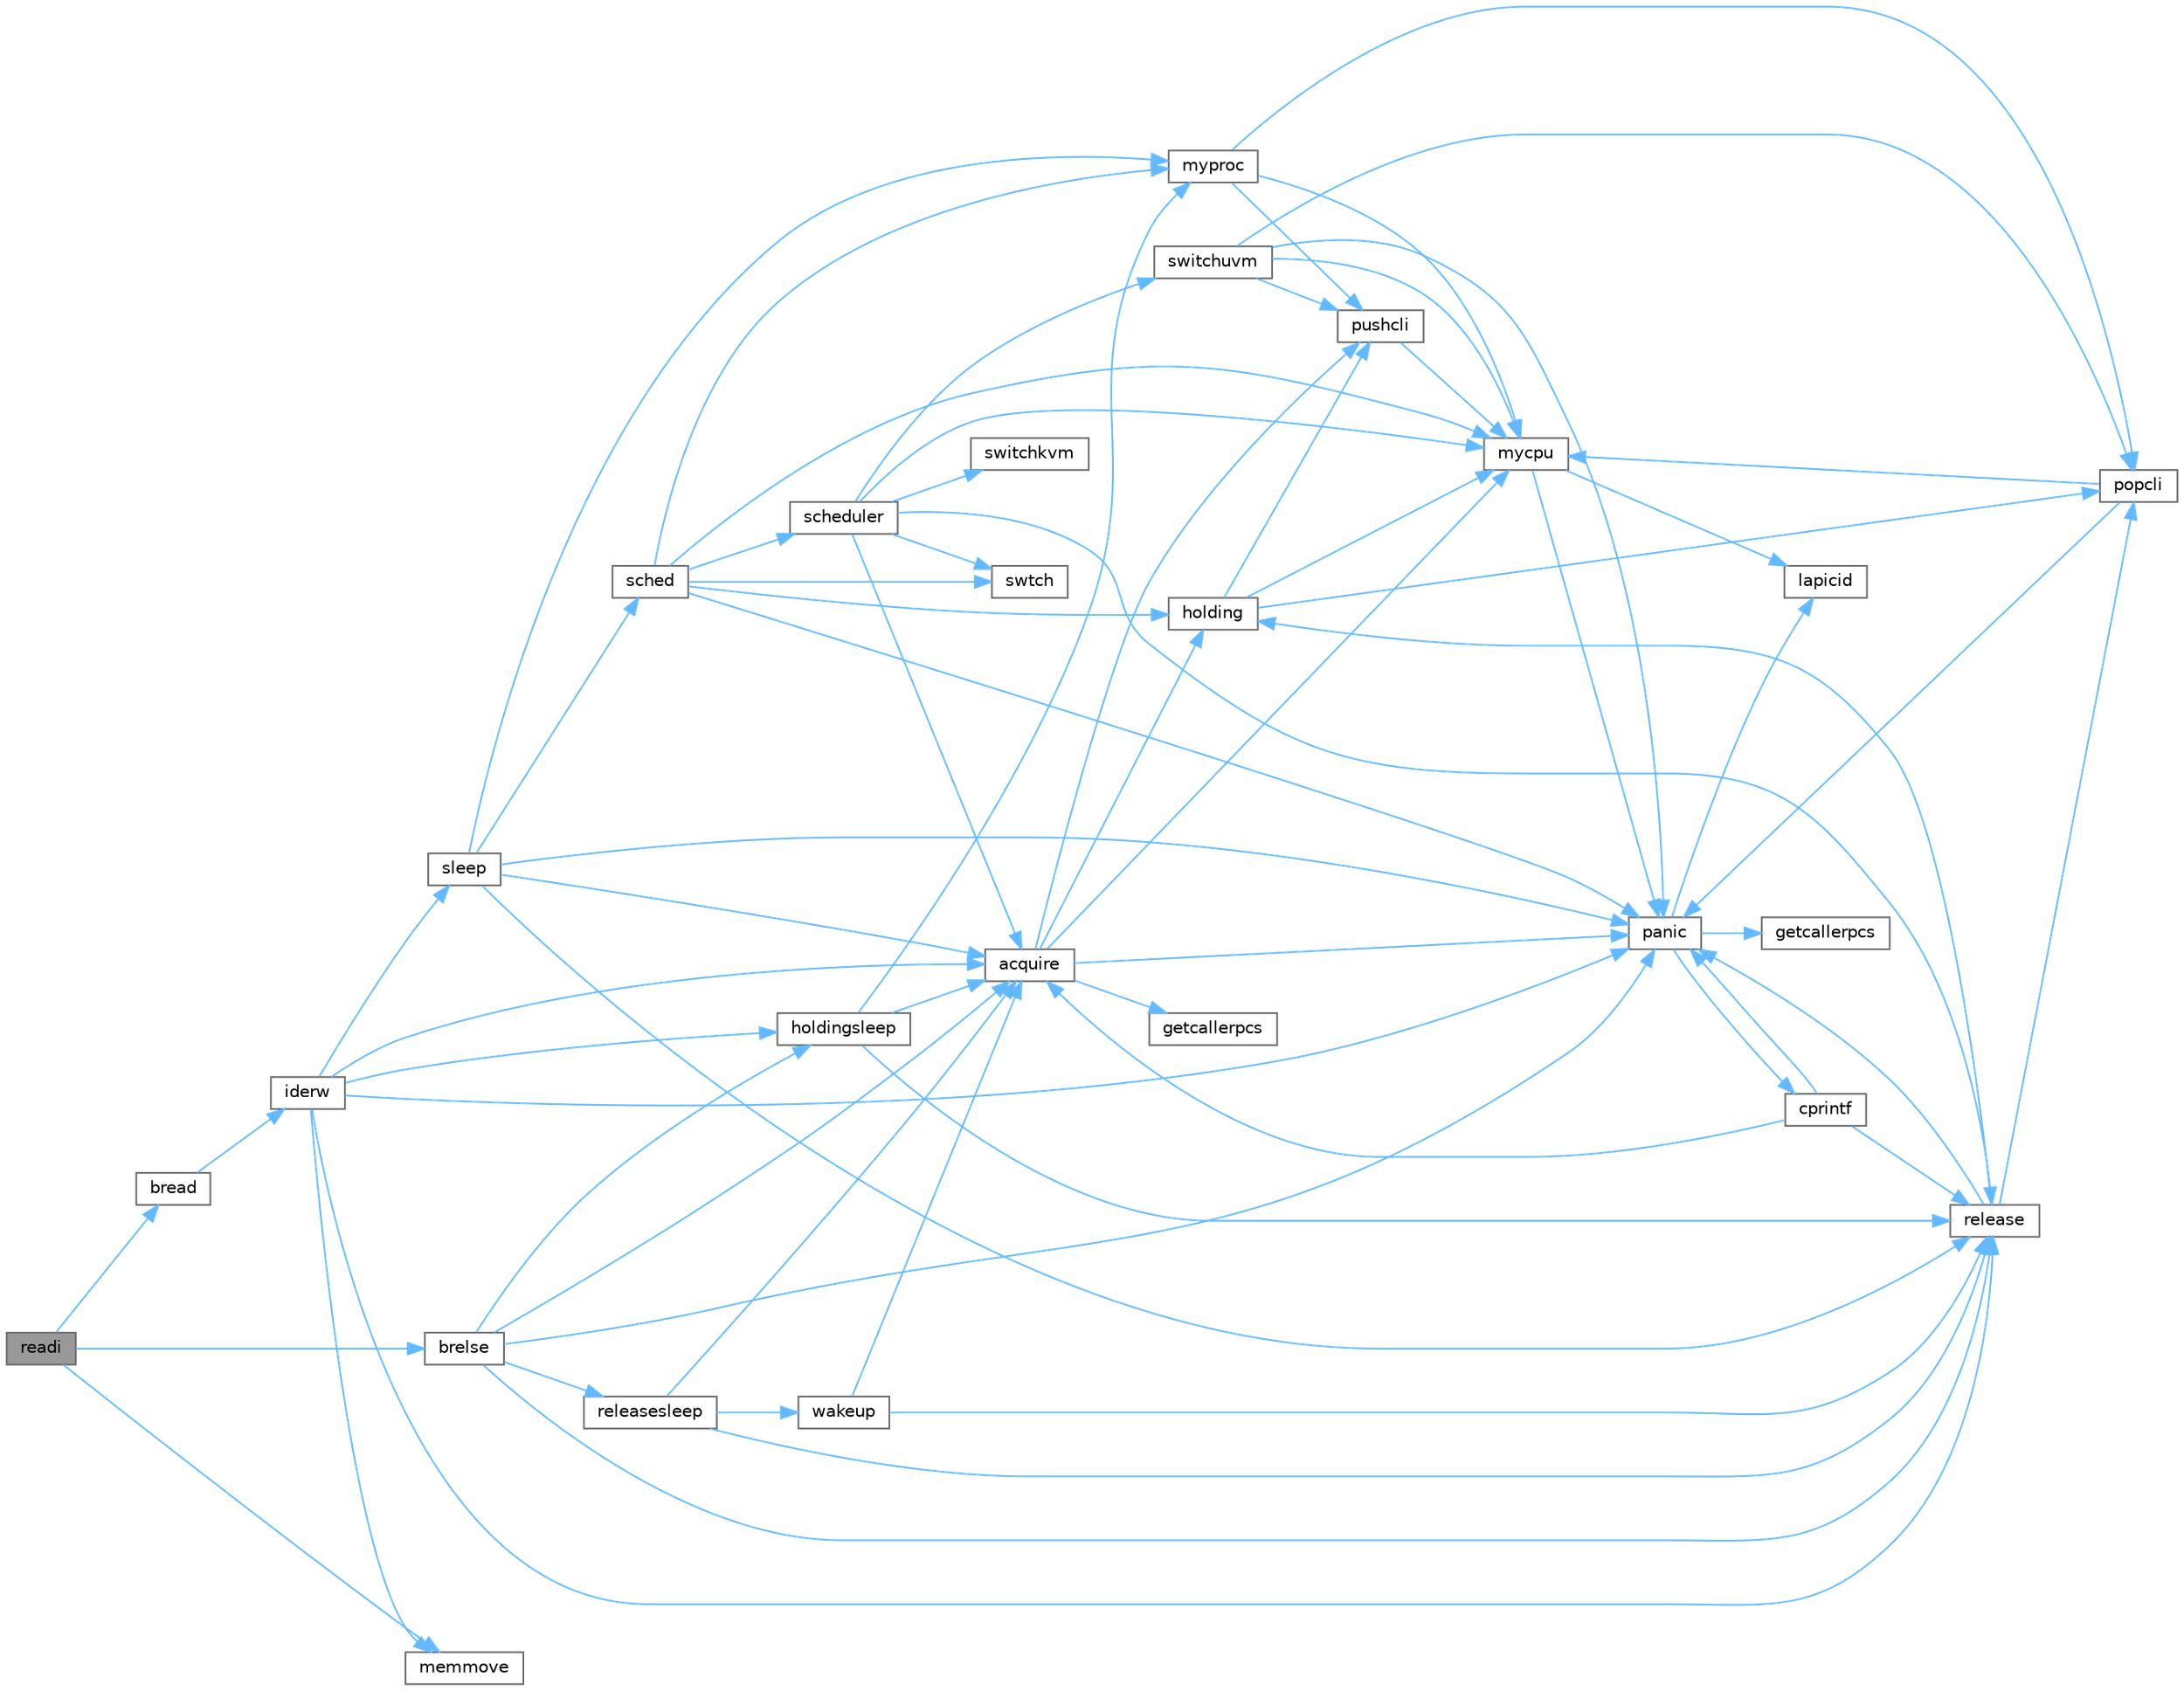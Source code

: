 digraph "readi"
{
 // LATEX_PDF_SIZE
  bgcolor="transparent";
  edge [fontname=Helvetica,fontsize=10,labelfontname=Helvetica,labelfontsize=10];
  node [fontname=Helvetica,fontsize=10,shape=box,height=0.2,width=0.4];
  rankdir="LR";
  Node1 [id="Node000001",label="readi",height=0.2,width=0.4,color="gray40", fillcolor="grey60", style="filled", fontcolor="black",tooltip=" "];
  Node1 -> Node2 [id="edge1_Node000001_Node000002",color="steelblue1",style="solid",tooltip=" "];
  Node2 [id="Node000002",label="bread",height=0.2,width=0.4,color="grey40", fillcolor="white", style="filled",URL="$dc/de6/bio_8c.html#a30b8d2ef2300ed8e3d879a428fe39898",tooltip=" "];
  Node2 -> Node3 [id="edge2_Node000002_Node000003",color="steelblue1",style="solid",tooltip=" "];
  Node3 [id="Node000003",label="iderw",height=0.2,width=0.4,color="grey40", fillcolor="white", style="filled",URL="$da/d9b/memide_8c.html#a7f36b008f02088c86f76e98e05b55af5",tooltip=" "];
  Node3 -> Node4 [id="edge3_Node000003_Node000004",color="steelblue1",style="solid",tooltip=" "];
  Node4 [id="Node000004",label="acquire",height=0.2,width=0.4,color="grey40", fillcolor="white", style="filled",URL="$d3/d2d/spinlock_8c.html#aed377f16a085b00de3a4b32392adbdfb",tooltip=" "];
  Node4 -> Node5 [id="edge4_Node000004_Node000005",color="steelblue1",style="solid",tooltip=" "];
  Node5 [id="Node000005",label="getcallerpcs",height=0.2,width=0.4,color="grey40", fillcolor="white", style="filled",URL="$d3/d2d/spinlock_8c.html#a6ac35304ea80f01086b47edcc2328010",tooltip=" "];
  Node4 -> Node6 [id="edge5_Node000004_Node000006",color="steelblue1",style="solid",tooltip=" "];
  Node6 [id="Node000006",label="holding",height=0.2,width=0.4,color="grey40", fillcolor="white", style="filled",URL="$d3/d2d/spinlock_8c.html#aea48df3e5cfb903179ad3dc78ab502d9",tooltip=" "];
  Node6 -> Node7 [id="edge6_Node000006_Node000007",color="steelblue1",style="solid",tooltip=" "];
  Node7 [id="Node000007",label="mycpu",height=0.2,width=0.4,color="grey40", fillcolor="white", style="filled",URL="$d3/dda/proc_8c.html#ad427959ad025dabd8cd393b27ec39160",tooltip=" "];
  Node7 -> Node8 [id="edge7_Node000007_Node000008",color="steelblue1",style="solid",tooltip=" "];
  Node8 [id="Node000008",label="lapicid",height=0.2,width=0.4,color="grey40", fillcolor="white", style="filled",URL="$dc/df6/lapic_8c.html#a627f7996b64f99d885244a5102c85164",tooltip=" "];
  Node7 -> Node9 [id="edge8_Node000007_Node000009",color="steelblue1",style="solid",tooltip=" "];
  Node9 [id="Node000009",label="panic",height=0.2,width=0.4,color="grey40", fillcolor="white", style="filled",URL="$d0/d56/console_8c.html#a95c0aca5d6d7487933984f08b189917a",tooltip=" "];
  Node9 -> Node10 [id="edge9_Node000009_Node000010",color="steelblue1",style="solid",tooltip=" "];
  Node10 [id="Node000010",label="cprintf",height=0.2,width=0.4,color="grey40", fillcolor="white", style="filled",URL="$d0/d56/console_8c.html#a90f0742d846503e4ed1804f1df421ec6",tooltip=" "];
  Node10 -> Node4 [id="edge10_Node000010_Node000004",color="steelblue1",style="solid",tooltip=" "];
  Node10 -> Node9 [id="edge11_Node000010_Node000009",color="steelblue1",style="solid",tooltip=" "];
  Node10 -> Node11 [id="edge12_Node000010_Node000011",color="steelblue1",style="solid",tooltip=" "];
  Node11 [id="Node000011",label="release",height=0.2,width=0.4,color="grey40", fillcolor="white", style="filled",URL="$d3/d2d/spinlock_8c.html#a1cee376aa9a00e754bf5481cd5f3d97b",tooltip=" "];
  Node11 -> Node6 [id="edge13_Node000011_Node000006",color="steelblue1",style="solid",tooltip=" "];
  Node11 -> Node9 [id="edge14_Node000011_Node000009",color="steelblue1",style="solid",tooltip=" "];
  Node11 -> Node12 [id="edge15_Node000011_Node000012",color="steelblue1",style="solid",tooltip=" "];
  Node12 [id="Node000012",label="popcli",height=0.2,width=0.4,color="grey40", fillcolor="white", style="filled",URL="$d3/d2d/spinlock_8c.html#ae3424f669269fef400ce29c3aeb43fdb",tooltip=" "];
  Node12 -> Node7 [id="edge16_Node000012_Node000007",color="steelblue1",style="solid",tooltip=" "];
  Node12 -> Node9 [id="edge17_Node000012_Node000009",color="steelblue1",style="solid",tooltip=" "];
  Node9 -> Node13 [id="edge18_Node000009_Node000013",color="steelblue1",style="solid",tooltip=" "];
  Node13 [id="Node000013",label="getcallerpcs",height=0.2,width=0.4,color="grey40", fillcolor="white", style="filled",URL="$d5/d64/defs_8h.html#a4105de9e2969515d6c6c795c4386f69f",tooltip=" "];
  Node9 -> Node8 [id="edge19_Node000009_Node000008",color="steelblue1",style="solid",tooltip=" "];
  Node6 -> Node12 [id="edge20_Node000006_Node000012",color="steelblue1",style="solid",tooltip=" "];
  Node6 -> Node14 [id="edge21_Node000006_Node000014",color="steelblue1",style="solid",tooltip=" "];
  Node14 [id="Node000014",label="pushcli",height=0.2,width=0.4,color="grey40", fillcolor="white", style="filled",URL="$d3/d2d/spinlock_8c.html#a206b749d1b7768dadce61cbcde7e0f1c",tooltip=" "];
  Node14 -> Node7 [id="edge22_Node000014_Node000007",color="steelblue1",style="solid",tooltip=" "];
  Node4 -> Node7 [id="edge23_Node000004_Node000007",color="steelblue1",style="solid",tooltip=" "];
  Node4 -> Node9 [id="edge24_Node000004_Node000009",color="steelblue1",style="solid",tooltip=" "];
  Node4 -> Node14 [id="edge25_Node000004_Node000014",color="steelblue1",style="solid",tooltip=" "];
  Node3 -> Node15 [id="edge26_Node000003_Node000015",color="steelblue1",style="solid",tooltip=" "];
  Node15 [id="Node000015",label="holdingsleep",height=0.2,width=0.4,color="grey40", fillcolor="white", style="filled",URL="$d8/dd1/sleeplock_8c.html#a6fdbe54cbecd8fc67d74793b27adcf05",tooltip=" "];
  Node15 -> Node4 [id="edge27_Node000015_Node000004",color="steelblue1",style="solid",tooltip=" "];
  Node15 -> Node16 [id="edge28_Node000015_Node000016",color="steelblue1",style="solid",tooltip=" "];
  Node16 [id="Node000016",label="myproc",height=0.2,width=0.4,color="grey40", fillcolor="white", style="filled",URL="$d3/dda/proc_8c.html#a41af0935f3989aae450cf8988cd9c3a9",tooltip=" "];
  Node16 -> Node7 [id="edge29_Node000016_Node000007",color="steelblue1",style="solid",tooltip=" "];
  Node16 -> Node12 [id="edge30_Node000016_Node000012",color="steelblue1",style="solid",tooltip=" "];
  Node16 -> Node14 [id="edge31_Node000016_Node000014",color="steelblue1",style="solid",tooltip=" "];
  Node15 -> Node11 [id="edge32_Node000015_Node000011",color="steelblue1",style="solid",tooltip=" "];
  Node3 -> Node17 [id="edge33_Node000003_Node000017",color="steelblue1",style="solid",tooltip=" "];
  Node17 [id="Node000017",label="memmove",height=0.2,width=0.4,color="grey40", fillcolor="white", style="filled",URL="$d1/db0/string_8c.html#a07f97e2ed1ce37955192d52de8f4911f",tooltip=" "];
  Node3 -> Node9 [id="edge34_Node000003_Node000009",color="steelblue1",style="solid",tooltip=" "];
  Node3 -> Node11 [id="edge35_Node000003_Node000011",color="steelblue1",style="solid",tooltip=" "];
  Node3 -> Node18 [id="edge36_Node000003_Node000018",color="steelblue1",style="solid",tooltip=" "];
  Node18 [id="Node000018",label="sleep",height=0.2,width=0.4,color="grey40", fillcolor="white", style="filled",URL="$d3/dda/proc_8c.html#ae70cc0370342e46f6db3bec367232457",tooltip=" "];
  Node18 -> Node4 [id="edge37_Node000018_Node000004",color="steelblue1",style="solid",tooltip=" "];
  Node18 -> Node16 [id="edge38_Node000018_Node000016",color="steelblue1",style="solid",tooltip=" "];
  Node18 -> Node9 [id="edge39_Node000018_Node000009",color="steelblue1",style="solid",tooltip=" "];
  Node18 -> Node11 [id="edge40_Node000018_Node000011",color="steelblue1",style="solid",tooltip=" "];
  Node18 -> Node19 [id="edge41_Node000018_Node000019",color="steelblue1",style="solid",tooltip=" "];
  Node19 [id="Node000019",label="sched",height=0.2,width=0.4,color="grey40", fillcolor="white", style="filled",URL="$d3/dda/proc_8c.html#ad788da91743c333b5bed7c4a0dd12365",tooltip=" "];
  Node19 -> Node6 [id="edge42_Node000019_Node000006",color="steelblue1",style="solid",tooltip=" "];
  Node19 -> Node7 [id="edge43_Node000019_Node000007",color="steelblue1",style="solid",tooltip=" "];
  Node19 -> Node16 [id="edge44_Node000019_Node000016",color="steelblue1",style="solid",tooltip=" "];
  Node19 -> Node9 [id="edge45_Node000019_Node000009",color="steelblue1",style="solid",tooltip=" "];
  Node19 -> Node20 [id="edge46_Node000019_Node000020",color="steelblue1",style="solid",tooltip=" "];
  Node20 [id="Node000020",label="scheduler",height=0.2,width=0.4,color="grey40", fillcolor="white", style="filled",URL="$d3/dda/proc_8c.html#a9fa00b0be5d3c4781048861e2506eb63",tooltip=" "];
  Node20 -> Node4 [id="edge47_Node000020_Node000004",color="steelblue1",style="solid",tooltip=" "];
  Node20 -> Node7 [id="edge48_Node000020_Node000007",color="steelblue1",style="solid",tooltip=" "];
  Node20 -> Node11 [id="edge49_Node000020_Node000011",color="steelblue1",style="solid",tooltip=" "];
  Node20 -> Node21 [id="edge50_Node000020_Node000021",color="steelblue1",style="solid",tooltip=" "];
  Node21 [id="Node000021",label="switchkvm",height=0.2,width=0.4,color="grey40", fillcolor="white", style="filled",URL="$de/de9/vm_8c.html#a02ca0670bc1fe12e38453082631ff360",tooltip=" "];
  Node20 -> Node22 [id="edge51_Node000020_Node000022",color="steelblue1",style="solid",tooltip=" "];
  Node22 [id="Node000022",label="switchuvm",height=0.2,width=0.4,color="grey40", fillcolor="white", style="filled",URL="$de/de9/vm_8c.html#a87c90f0ab2a1b11c2b55f4e483bb8493",tooltip=" "];
  Node22 -> Node7 [id="edge52_Node000022_Node000007",color="steelblue1",style="solid",tooltip=" "];
  Node22 -> Node9 [id="edge53_Node000022_Node000009",color="steelblue1",style="solid",tooltip=" "];
  Node22 -> Node12 [id="edge54_Node000022_Node000012",color="steelblue1",style="solid",tooltip=" "];
  Node22 -> Node14 [id="edge55_Node000022_Node000014",color="steelblue1",style="solid",tooltip=" "];
  Node20 -> Node23 [id="edge56_Node000020_Node000023",color="steelblue1",style="solid",tooltip=" "];
  Node23 [id="Node000023",label="swtch",height=0.2,width=0.4,color="grey40", fillcolor="white", style="filled",URL="$d5/d64/defs_8h.html#a1d9e7047d3dfb57809a2541d8387705e",tooltip=" "];
  Node19 -> Node23 [id="edge57_Node000019_Node000023",color="steelblue1",style="solid",tooltip=" "];
  Node1 -> Node24 [id="edge58_Node000001_Node000024",color="steelblue1",style="solid",tooltip=" "];
  Node24 [id="Node000024",label="brelse",height=0.2,width=0.4,color="grey40", fillcolor="white", style="filled",URL="$dc/de6/bio_8c.html#ab5335aeb503731104314321a78a6d727",tooltip=" "];
  Node24 -> Node4 [id="edge59_Node000024_Node000004",color="steelblue1",style="solid",tooltip=" "];
  Node24 -> Node15 [id="edge60_Node000024_Node000015",color="steelblue1",style="solid",tooltip=" "];
  Node24 -> Node9 [id="edge61_Node000024_Node000009",color="steelblue1",style="solid",tooltip=" "];
  Node24 -> Node11 [id="edge62_Node000024_Node000011",color="steelblue1",style="solid",tooltip=" "];
  Node24 -> Node25 [id="edge63_Node000024_Node000025",color="steelblue1",style="solid",tooltip=" "];
  Node25 [id="Node000025",label="releasesleep",height=0.2,width=0.4,color="grey40", fillcolor="white", style="filled",URL="$d8/dd1/sleeplock_8c.html#aa997067c2c9bfef15af6fa0a10c20f4a",tooltip=" "];
  Node25 -> Node4 [id="edge64_Node000025_Node000004",color="steelblue1",style="solid",tooltip=" "];
  Node25 -> Node11 [id="edge65_Node000025_Node000011",color="steelblue1",style="solid",tooltip=" "];
  Node25 -> Node26 [id="edge66_Node000025_Node000026",color="steelblue1",style="solid",tooltip=" "];
  Node26 [id="Node000026",label="wakeup",height=0.2,width=0.4,color="grey40", fillcolor="white", style="filled",URL="$d3/dda/proc_8c.html#a4a34d9f03e436cfa09b88f735f6ee952",tooltip=" "];
  Node26 -> Node4 [id="edge67_Node000026_Node000004",color="steelblue1",style="solid",tooltip=" "];
  Node26 -> Node11 [id="edge68_Node000026_Node000011",color="steelblue1",style="solid",tooltip=" "];
  Node1 -> Node17 [id="edge69_Node000001_Node000017",color="steelblue1",style="solid",tooltip=" "];
}
